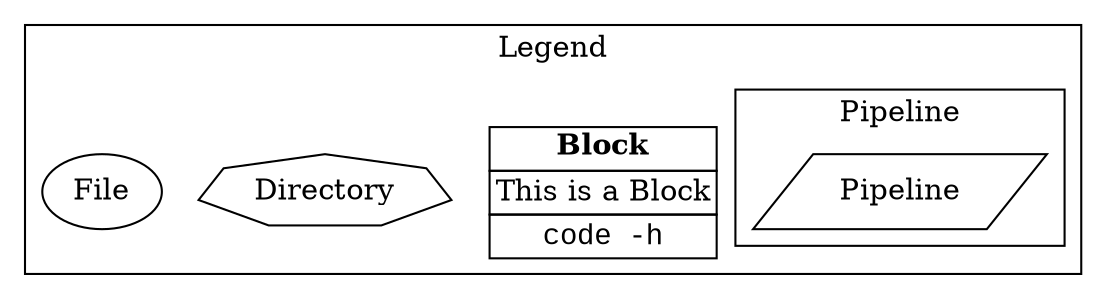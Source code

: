 digraph  {
	subgraph cluster_s0 {
		ID = "cluster_s0";
		subgraph cluster_s0 {
			ID = "cluster_s0";
			label="Pipeline";
			n3[label="Pipeline",shape="parallelogram"];
			
		}label="Legend";
		n4[label=<<table border="0" cellborder="1" cellspacing="0"><tr><td><b>Block</b></td></tr><tr><td>This is a Block</td></tr><tr><td><font face="Courier New, Courier, monospace">code -h</font></td></tr></table>>,shape="plain"];
		n2[label="Directory",shape="septagon"];
		n1[label="File",shape="oval"];
		
	}
	
}